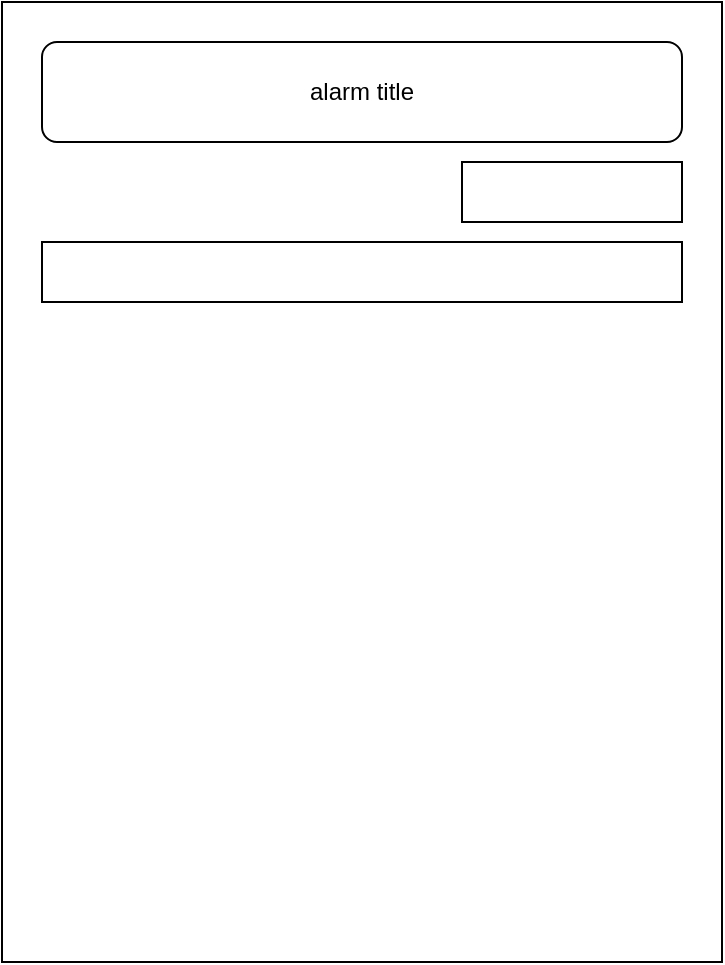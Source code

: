<mxfile version="23.1.7" type="device">
  <diagram name="Page-1" id="lFUJ7Ma-6i1WgsRjnhZW">
    <mxGraphModel dx="1049" dy="624" grid="1" gridSize="10" guides="1" tooltips="1" connect="1" arrows="1" fold="1" page="1" pageScale="1" pageWidth="850" pageHeight="1100" math="0" shadow="0">
      <root>
        <mxCell id="0" />
        <mxCell id="1" parent="0" />
        <mxCell id="oJEmA8fLGrkpA4qbkfxY-2" value="" style="rounded=0;whiteSpace=wrap;html=1;" vertex="1" parent="1">
          <mxGeometry x="240" y="170" width="360" height="480" as="geometry" />
        </mxCell>
        <mxCell id="oJEmA8fLGrkpA4qbkfxY-4" value="alarm title" style="rounded=1;whiteSpace=wrap;html=1;" vertex="1" parent="1">
          <mxGeometry x="260" y="190" width="320" height="50" as="geometry" />
        </mxCell>
        <mxCell id="oJEmA8fLGrkpA4qbkfxY-6" value="" style="rounded=0;whiteSpace=wrap;html=1;" vertex="1" parent="1">
          <mxGeometry x="470" y="250" width="110" height="30" as="geometry" />
        </mxCell>
        <mxCell id="oJEmA8fLGrkpA4qbkfxY-8" value="" style="rounded=0;whiteSpace=wrap;html=1;" vertex="1" parent="1">
          <mxGeometry x="260" y="290" width="320" height="30" as="geometry" />
        </mxCell>
      </root>
    </mxGraphModel>
  </diagram>
</mxfile>
